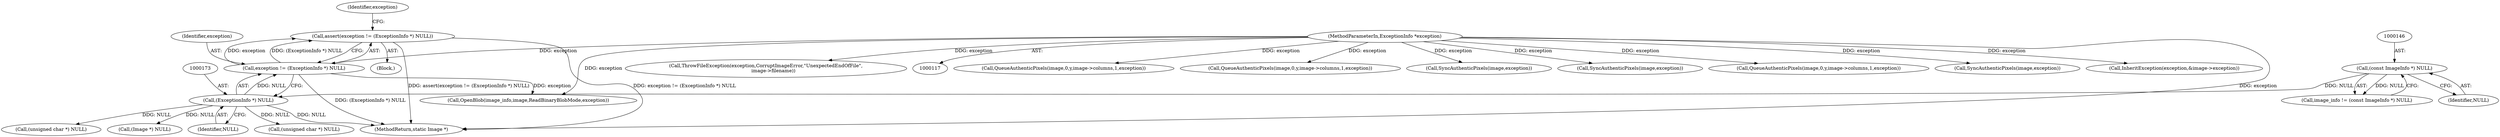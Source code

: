 digraph "0_ImageMagick_ca0c886abd6d3ef335eb74150cd23b89ebd17135@API" {
"1000169" [label="(Call,assert(exception != (ExceptionInfo *) NULL))"];
"1000170" [label="(Call,exception != (ExceptionInfo *) NULL)"];
"1000119" [label="(MethodParameterIn,ExceptionInfo *exception)"];
"1000172" [label="(Call,(ExceptionInfo *) NULL)"];
"1000145" [label="(Call,(const ImageInfo *) NULL)"];
"1000170" [label="(Call,exception != (ExceptionInfo *) NULL)"];
"1002038" [label="(Call,QueueAuthenticPixels(image,0,y,image->columns,1,exception))"];
"1001706" [label="(Call,QueueAuthenticPixels(image,0,y,image->columns,1,exception))"];
"1001979" [label="(Call,SyncAuthenticPixels(image,exception))"];
"1000202" [label="(Call,(Image *) NULL)"];
"1000865" [label="(Call,(unsigned char *) NULL)"];
"1000145" [label="(Call,(const ImageInfo *) NULL)"];
"1001884" [label="(Call,SyncAuthenticPixels(image,exception))"];
"1001937" [label="(Call,QueueAuthenticPixels(image,0,y,image->columns,1,exception))"];
"1001294" [label="(Call,(unsigned char *) NULL)"];
"1002178" [label="(Call,SyncAuthenticPixels(image,exception))"];
"1001208" [label="(Call,InheritException(exception,&image->exception))"];
"1000187" [label="(Call,OpenBlob(image_info,image,ReadBinaryBlobMode,exception))"];
"1000119" [label="(MethodParameterIn,ExceptionInfo *exception)"];
"1000147" [label="(Identifier,NULL)"];
"1000178" [label="(Identifier,exception)"];
"1000120" [label="(Block,)"];
"1000169" [label="(Call,assert(exception != (ExceptionInfo *) NULL))"];
"1002332" [label="(MethodReturn,static Image *)"];
"1000143" [label="(Call,image_info != (const ImageInfo *) NULL)"];
"1000171" [label="(Identifier,exception)"];
"1002230" [label="(Call,ThrowFileException(exception,CorruptImageError,\"UnexpectedEndOfFile\",\n          image->filename))"];
"1000172" [label="(Call,(ExceptionInfo *) NULL)"];
"1000174" [label="(Identifier,NULL)"];
"1000169" -> "1000120"  [label="AST: "];
"1000169" -> "1000170"  [label="CFG: "];
"1000170" -> "1000169"  [label="AST: "];
"1000178" -> "1000169"  [label="CFG: "];
"1000169" -> "1002332"  [label="DDG: assert(exception != (ExceptionInfo *) NULL)"];
"1000169" -> "1002332"  [label="DDG: exception != (ExceptionInfo *) NULL"];
"1000170" -> "1000169"  [label="DDG: exception"];
"1000170" -> "1000169"  [label="DDG: (ExceptionInfo *) NULL"];
"1000170" -> "1000172"  [label="CFG: "];
"1000171" -> "1000170"  [label="AST: "];
"1000172" -> "1000170"  [label="AST: "];
"1000170" -> "1002332"  [label="DDG: (ExceptionInfo *) NULL"];
"1000119" -> "1000170"  [label="DDG: exception"];
"1000172" -> "1000170"  [label="DDG: NULL"];
"1000170" -> "1000187"  [label="DDG: exception"];
"1000119" -> "1000117"  [label="AST: "];
"1000119" -> "1002332"  [label="DDG: exception"];
"1000119" -> "1000187"  [label="DDG: exception"];
"1000119" -> "1001208"  [label="DDG: exception"];
"1000119" -> "1001706"  [label="DDG: exception"];
"1000119" -> "1001884"  [label="DDG: exception"];
"1000119" -> "1001937"  [label="DDG: exception"];
"1000119" -> "1001979"  [label="DDG: exception"];
"1000119" -> "1002038"  [label="DDG: exception"];
"1000119" -> "1002178"  [label="DDG: exception"];
"1000119" -> "1002230"  [label="DDG: exception"];
"1000172" -> "1000174"  [label="CFG: "];
"1000173" -> "1000172"  [label="AST: "];
"1000174" -> "1000172"  [label="AST: "];
"1000172" -> "1002332"  [label="DDG: NULL"];
"1000145" -> "1000172"  [label="DDG: NULL"];
"1000172" -> "1000202"  [label="DDG: NULL"];
"1000172" -> "1000865"  [label="DDG: NULL"];
"1000172" -> "1001294"  [label="DDG: NULL"];
"1000145" -> "1000143"  [label="AST: "];
"1000145" -> "1000147"  [label="CFG: "];
"1000146" -> "1000145"  [label="AST: "];
"1000147" -> "1000145"  [label="AST: "];
"1000143" -> "1000145"  [label="CFG: "];
"1000145" -> "1000143"  [label="DDG: NULL"];
}
